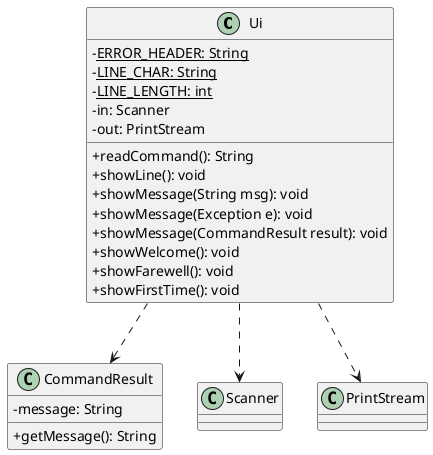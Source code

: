 @startuml
skinparam classAttributeIconSize 0

!define CLASS(x) class x

class Ui {
    - <u>ERROR_HEADER: String
    - <u>LINE_CHAR: String
    - <u>LINE_LENGTH: int
    - in: Scanner
    - out: PrintStream

    + readCommand(): String
    + showLine(): void
    + showMessage(String msg): void
    + showMessage(Exception e): void
    + showMessage(CommandResult result): void
    + showWelcome(): void
    + showFarewell(): void
    + showFirstTime(): void
}

class CommandResult {
  - message: String

  + getMessage(): String
}

Ui ..> Scanner
Ui ..> PrintStream
Ui ..> CommandResult

@enduml